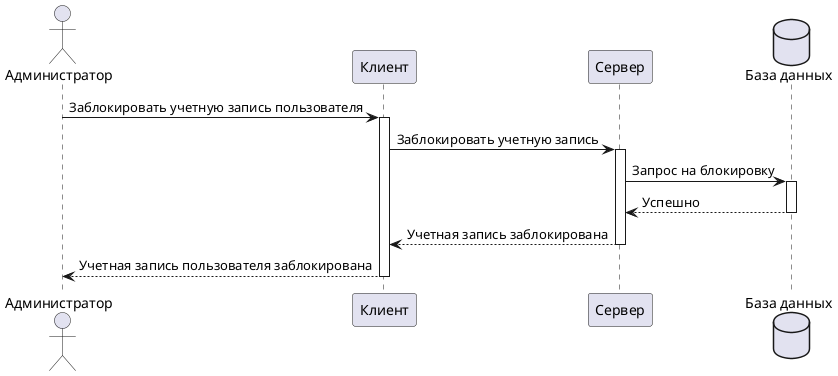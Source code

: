 @startuml
actor "Администратор" as user
participant "Клиент" as client
participant "Сервер" as server
database "База данных" as db

user -> client : Заблокировать учетную запись пользователя
activate client
client -> server: Заблокировать учетную запись
activate server

server -> db: Запрос на блокировку
activate db
db --> server: Успешно
deactivate db
server --> client: Учетная запись заблокирована
deactivate server
client --> user: Учетная запись пользователя заблокирована
deactivate client
@enduml